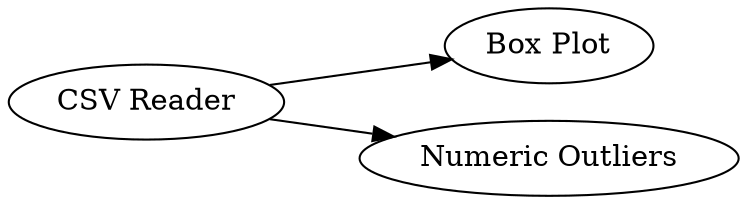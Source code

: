 digraph {
	1 [label="CSV Reader"]
	2 [label="Box Plot"]
	3 [label="Numeric Outliers"]
	1 -> 2
	1 -> 3
	rankdir=LR
}
